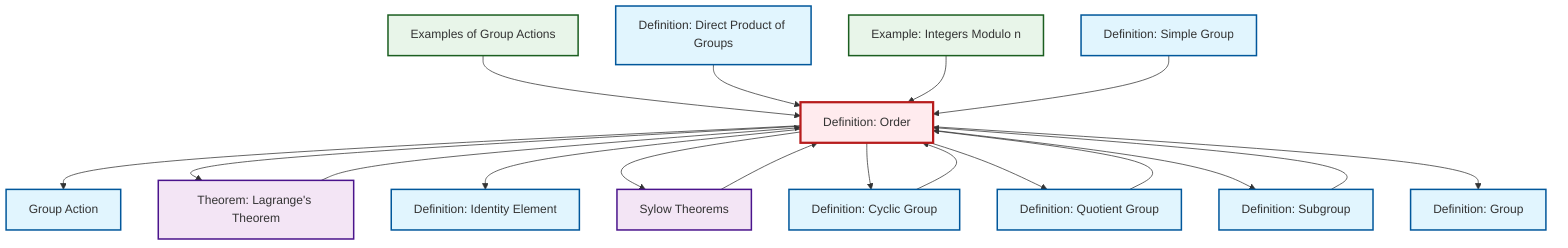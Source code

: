 graph TD
    classDef definition fill:#e1f5fe,stroke:#01579b,stroke-width:2px
    classDef theorem fill:#f3e5f5,stroke:#4a148c,stroke-width:2px
    classDef axiom fill:#fff3e0,stroke:#e65100,stroke-width:2px
    classDef example fill:#e8f5e9,stroke:#1b5e20,stroke-width:2px
    classDef current fill:#ffebee,stroke:#b71c1c,stroke-width:3px
    ex-group-action-examples["Examples of Group Actions"]:::example
    def-order["Definition: Order"]:::definition
    thm-sylow["Sylow Theorems"]:::theorem
    def-group-action["Group Action"]:::definition
    def-cyclic-group["Definition: Cyclic Group"]:::definition
    thm-lagrange["Theorem: Lagrange's Theorem"]:::theorem
    def-subgroup["Definition: Subgroup"]:::definition
    def-simple-group["Definition: Simple Group"]:::definition
    def-group["Definition: Group"]:::definition
    def-quotient-group["Definition: Quotient Group"]:::definition
    def-direct-product["Definition: Direct Product of Groups"]:::definition
    ex-quotient-integers-mod-n["Example: Integers Modulo n"]:::example
    def-identity-element["Definition: Identity Element"]:::definition
    def-order --> def-group-action
    def-order --> thm-lagrange
    def-order --> def-identity-element
    def-order --> thm-sylow
    def-order --> def-cyclic-group
    def-order --> def-quotient-group
    ex-group-action-examples --> def-order
    def-direct-product --> def-order
    ex-quotient-integers-mod-n --> def-order
    def-quotient-group --> def-order
    thm-sylow --> def-order
    thm-lagrange --> def-order
    def-simple-group --> def-order
    def-subgroup --> def-order
    def-order --> def-subgroup
    def-order --> def-group
    def-cyclic-group --> def-order
    class def-order current